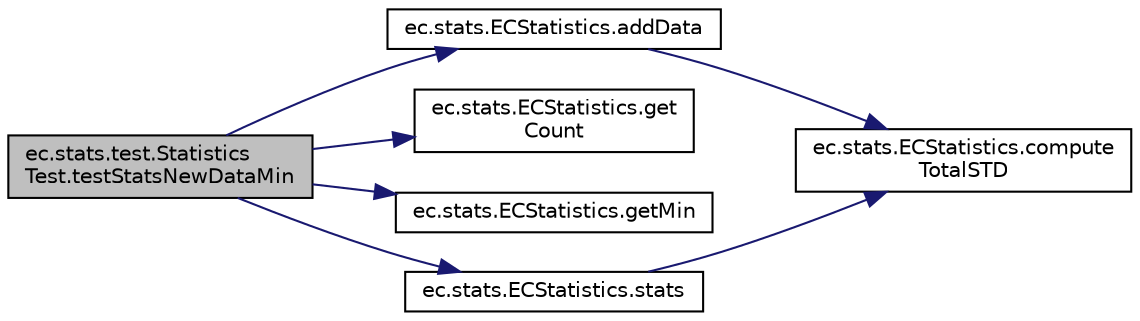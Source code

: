 digraph "ec.stats.test.StatisticsTest.testStatsNewDataMin"
{
  edge [fontname="Helvetica",fontsize="10",labelfontname="Helvetica",labelfontsize="10"];
  node [fontname="Helvetica",fontsize="10",shape=record];
  rankdir="LR";
  Node55 [label="ec.stats.test.Statistics\lTest.testStatsNewDataMin",height=0.2,width=0.4,color="black", fillcolor="grey75", style="filled", fontcolor="black"];
  Node55 -> Node56 [color="midnightblue",fontsize="10",style="solid",fontname="Helvetica"];
  Node56 [label="ec.stats.ECStatistics.addData",height=0.2,width=0.4,color="black", fillcolor="white", style="filled",URL="$classec_1_1stats_1_1_e_c_statistics.html#a6529c36c2e76dcebd8d81f5d7510eb50",tooltip="Add double to the data array and re-compute the count/min/max/mean/standard deviation. "];
  Node56 -> Node57 [color="midnightblue",fontsize="10",style="solid",fontname="Helvetica"];
  Node57 [label="ec.stats.ECStatistics.compute\lTotalSTD",height=0.2,width=0.4,color="black", fillcolor="white", style="filled",URL="$classec_1_1stats_1_1_e_c_statistics.html#a89857f7a47ae0c7f697c0dc889425311",tooltip="Compute the total standard deviation for all values in the data array. "];
  Node55 -> Node58 [color="midnightblue",fontsize="10",style="solid",fontname="Helvetica"];
  Node58 [label="ec.stats.ECStatistics.get\lCount",height=0.2,width=0.4,color="black", fillcolor="white", style="filled",URL="$classec_1_1stats_1_1_e_c_statistics.html#a2dd48a948c6790d2343bb6ad5a8fbdec",tooltip="Getter for the count property. "];
  Node55 -> Node59 [color="midnightblue",fontsize="10",style="solid",fontname="Helvetica"];
  Node59 [label="ec.stats.ECStatistics.getMin",height=0.2,width=0.4,color="black", fillcolor="white", style="filled",URL="$classec_1_1stats_1_1_e_c_statistics.html#a6bf9d8b0d5bc4700a37247d7cc90fe17",tooltip="Getter for the min property. "];
  Node55 -> Node60 [color="midnightblue",fontsize="10",style="solid",fontname="Helvetica"];
  Node60 [label="ec.stats.ECStatistics.stats",height=0.2,width=0.4,color="black", fillcolor="white", style="filled",URL="$classec_1_1stats_1_1_e_c_statistics.html#ae8230870f1079b3efbc7681c96f35d7f",tooltip="Compute the count/min/max/mean/standard deviation. "];
  Node60 -> Node57 [color="midnightblue",fontsize="10",style="solid",fontname="Helvetica"];
}
